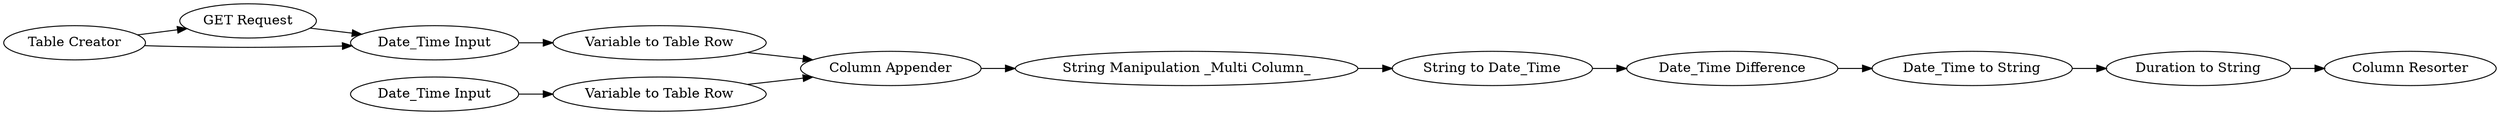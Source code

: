 digraph {
	"-8042241000393265499_212" [label="Date_Time to String"]
	"-8042241000393265499_209" [label="Date_Time Difference"]
	"-1398013246346750678_1695" [label="GET Request"]
	"-8042241000393265499_215" [label="Variable to Table Row"]
	"-8042241000393265499_210" [label="Column Resorter"]
	"-8042241000393265499_214" [label="String to Date_Time"]
	"-1398013246346750678_1696" [label="Table Creator"]
	"-8042241000393265499_116" [label="Date_Time Input"]
	"-8042241000393265499_211" [label="String Manipulation _Multi Column_"]
	"-8042241000393265499_213" [label="Duration to String"]
	"-8042241000393265499_117" [label="Date_Time Input"]
	"-8042241000393265499_216" [label="Variable to Table Row"]
	"-8042241000393265499_208" [label="Column Appender"]
	"-8042241000393265499_209" -> "-8042241000393265499_212"
	"-8042241000393265499_211" -> "-8042241000393265499_214"
	"-8042241000393265499_116" -> "-8042241000393265499_216"
	"-8042241000393265499_212" -> "-8042241000393265499_213"
	"-8042241000393265499_216" -> "-8042241000393265499_208"
	"-1398013246346750678_1695" -> "-8042241000393265499_117"
	"-8042241000393265499_214" -> "-8042241000393265499_209"
	"-8042241000393265499_208" -> "-8042241000393265499_211"
	"-1398013246346750678_1696" -> "-1398013246346750678_1695"
	"-1398013246346750678_1696" -> "-8042241000393265499_117"
	"-8042241000393265499_213" -> "-8042241000393265499_210"
	"-8042241000393265499_215" -> "-8042241000393265499_208"
	"-8042241000393265499_117" -> "-8042241000393265499_215"
	rankdir=LR
}

